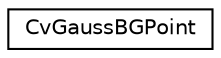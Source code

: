 digraph "Graphical Class Hierarchy"
{
 // LATEX_PDF_SIZE
  edge [fontname="Helvetica",fontsize="10",labelfontname="Helvetica",labelfontsize="10"];
  node [fontname="Helvetica",fontsize="10",shape=record];
  rankdir="LR";
  Node0 [label="CvGaussBGPoint",height=0.2,width=0.4,color="black", fillcolor="white", style="filled",URL="$struct_cv_gauss_b_g_point.html",tooltip=" "];
}

